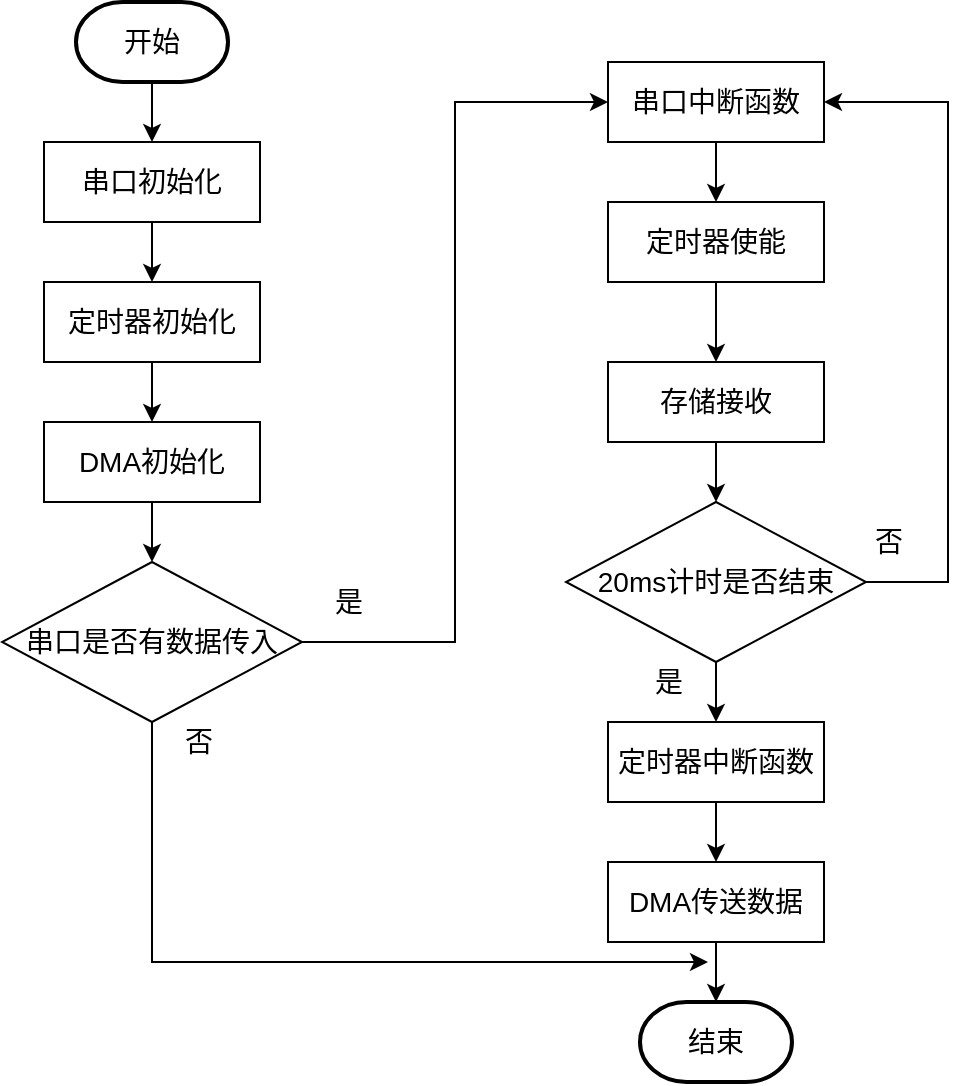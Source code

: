 <mxfile version="14.7.3" type="github">
  <diagram id="xgVH232hC9hubAoDvVCa" name="第 1 页">
    <mxGraphModel dx="1038" dy="492" grid="1" gridSize="10" guides="1" tooltips="1" connect="1" arrows="1" fold="1" page="1" pageScale="1" pageWidth="1169" pageHeight="827" math="0" shadow="0">
      <root>
        <mxCell id="0" />
        <mxCell id="1" parent="0" />
        <mxCell id="RYFiY0b2f_YgLSgg0vu_-1" style="edgeStyle=orthogonalEdgeStyle;rounded=0;orthogonalLoop=1;jettySize=auto;html=1;exitX=0.5;exitY=1;exitDx=0;exitDy=0;exitPerimeter=0;entryX=0.5;entryY=0;entryDx=0;entryDy=0;" edge="1" parent="1" source="RYFiY0b2f_YgLSgg0vu_-2" target="RYFiY0b2f_YgLSgg0vu_-3">
          <mxGeometry relative="1" as="geometry" />
        </mxCell>
        <mxCell id="RYFiY0b2f_YgLSgg0vu_-2" value="&lt;font style=&quot;font-size: 14px&quot;&gt;开始&lt;/font&gt;" style="strokeWidth=2;html=1;shape=mxgraph.flowchart.terminator;whiteSpace=wrap;" vertex="1" parent="1">
          <mxGeometry x="364" y="110" width="76" height="40" as="geometry" />
        </mxCell>
        <mxCell id="RYFiY0b2f_YgLSgg0vu_-14" style="edgeStyle=orthogonalEdgeStyle;rounded=0;orthogonalLoop=1;jettySize=auto;html=1;exitX=0.5;exitY=1;exitDx=0;exitDy=0;entryX=0.5;entryY=0;entryDx=0;entryDy=0;" edge="1" parent="1" source="RYFiY0b2f_YgLSgg0vu_-3" target="RYFiY0b2f_YgLSgg0vu_-4">
          <mxGeometry relative="1" as="geometry" />
        </mxCell>
        <mxCell id="RYFiY0b2f_YgLSgg0vu_-3" value="&lt;font style=&quot;font-size: 14px&quot;&gt;串口初始化&lt;/font&gt;" style="rounded=0;whiteSpace=wrap;html=1;" vertex="1" parent="1">
          <mxGeometry x="348" y="180" width="108" height="40" as="geometry" />
        </mxCell>
        <mxCell id="RYFiY0b2f_YgLSgg0vu_-15" style="edgeStyle=orthogonalEdgeStyle;rounded=0;orthogonalLoop=1;jettySize=auto;html=1;exitX=0.5;exitY=1;exitDx=0;exitDy=0;entryX=0.5;entryY=0;entryDx=0;entryDy=0;" edge="1" parent="1" source="RYFiY0b2f_YgLSgg0vu_-4" target="RYFiY0b2f_YgLSgg0vu_-5">
          <mxGeometry relative="1" as="geometry" />
        </mxCell>
        <mxCell id="RYFiY0b2f_YgLSgg0vu_-4" value="&lt;font style=&quot;font-size: 14px&quot;&gt;定时器初始化&lt;/font&gt;" style="rounded=0;whiteSpace=wrap;html=1;" vertex="1" parent="1">
          <mxGeometry x="348" y="250" width="108" height="40" as="geometry" />
        </mxCell>
        <mxCell id="RYFiY0b2f_YgLSgg0vu_-16" style="edgeStyle=orthogonalEdgeStyle;rounded=0;orthogonalLoop=1;jettySize=auto;html=1;exitX=0.5;exitY=1;exitDx=0;exitDy=0;entryX=0.5;entryY=0;entryDx=0;entryDy=0;" edge="1" parent="1" source="RYFiY0b2f_YgLSgg0vu_-5" target="RYFiY0b2f_YgLSgg0vu_-6">
          <mxGeometry relative="1" as="geometry" />
        </mxCell>
        <mxCell id="RYFiY0b2f_YgLSgg0vu_-5" value="&lt;font style=&quot;font-size: 14px&quot;&gt;DMA初始化&lt;/font&gt;" style="rounded=0;whiteSpace=wrap;html=1;" vertex="1" parent="1">
          <mxGeometry x="348" y="320" width="108" height="40" as="geometry" />
        </mxCell>
        <mxCell id="RYFiY0b2f_YgLSgg0vu_-17" style="edgeStyle=orthogonalEdgeStyle;rounded=0;orthogonalLoop=1;jettySize=auto;html=1;exitX=1;exitY=0.5;exitDx=0;exitDy=0;entryX=0;entryY=0.5;entryDx=0;entryDy=0;" edge="1" parent="1" source="RYFiY0b2f_YgLSgg0vu_-6" target="RYFiY0b2f_YgLSgg0vu_-7">
          <mxGeometry relative="1" as="geometry" />
        </mxCell>
        <mxCell id="RYFiY0b2f_YgLSgg0vu_-24" style="edgeStyle=orthogonalEdgeStyle;rounded=0;orthogonalLoop=1;jettySize=auto;html=1;exitX=0.5;exitY=1;exitDx=0;exitDy=0;" edge="1" parent="1" source="RYFiY0b2f_YgLSgg0vu_-6">
          <mxGeometry relative="1" as="geometry">
            <mxPoint x="680" y="590" as="targetPoint" />
            <Array as="points">
              <mxPoint x="402" y="590" />
            </Array>
          </mxGeometry>
        </mxCell>
        <mxCell id="RYFiY0b2f_YgLSgg0vu_-6" value="&lt;font style=&quot;font-size: 14px&quot;&gt;串口是否有数据传入&lt;/font&gt;" style="rhombus;whiteSpace=wrap;html=1;" vertex="1" parent="1">
          <mxGeometry x="327" y="390" width="150" height="80" as="geometry" />
        </mxCell>
        <mxCell id="RYFiY0b2f_YgLSgg0vu_-18" style="edgeStyle=orthogonalEdgeStyle;rounded=0;orthogonalLoop=1;jettySize=auto;html=1;exitX=0.5;exitY=1;exitDx=0;exitDy=0;entryX=0.5;entryY=0;entryDx=0;entryDy=0;" edge="1" parent="1" source="RYFiY0b2f_YgLSgg0vu_-7" target="RYFiY0b2f_YgLSgg0vu_-8">
          <mxGeometry relative="1" as="geometry" />
        </mxCell>
        <mxCell id="RYFiY0b2f_YgLSgg0vu_-7" value="&lt;font style=&quot;font-size: 14px&quot;&gt;串口中断函数&lt;/font&gt;" style="rounded=0;whiteSpace=wrap;html=1;" vertex="1" parent="1">
          <mxGeometry x="630" y="140" width="108" height="40" as="geometry" />
        </mxCell>
        <mxCell id="RYFiY0b2f_YgLSgg0vu_-19" style="edgeStyle=orthogonalEdgeStyle;rounded=0;orthogonalLoop=1;jettySize=auto;html=1;exitX=0.5;exitY=1;exitDx=0;exitDy=0;entryX=0.5;entryY=0;entryDx=0;entryDy=0;" edge="1" parent="1" source="RYFiY0b2f_YgLSgg0vu_-8" target="RYFiY0b2f_YgLSgg0vu_-9">
          <mxGeometry relative="1" as="geometry" />
        </mxCell>
        <mxCell id="RYFiY0b2f_YgLSgg0vu_-8" value="&lt;font style=&quot;font-size: 14px&quot;&gt;定时器使能&lt;/font&gt;" style="rounded=0;whiteSpace=wrap;html=1;" vertex="1" parent="1">
          <mxGeometry x="630" y="210" width="108" height="40" as="geometry" />
        </mxCell>
        <mxCell id="RYFiY0b2f_YgLSgg0vu_-20" style="edgeStyle=orthogonalEdgeStyle;rounded=0;orthogonalLoop=1;jettySize=auto;html=1;exitX=0.5;exitY=1;exitDx=0;exitDy=0;entryX=0.5;entryY=0;entryDx=0;entryDy=0;" edge="1" parent="1" source="RYFiY0b2f_YgLSgg0vu_-9" target="RYFiY0b2f_YgLSgg0vu_-10">
          <mxGeometry relative="1" as="geometry" />
        </mxCell>
        <mxCell id="RYFiY0b2f_YgLSgg0vu_-9" value="&lt;font style=&quot;font-size: 14px&quot;&gt;存储接收&lt;/font&gt;" style="rounded=0;whiteSpace=wrap;html=1;" vertex="1" parent="1">
          <mxGeometry x="630" y="290" width="108" height="40" as="geometry" />
        </mxCell>
        <mxCell id="RYFiY0b2f_YgLSgg0vu_-21" style="edgeStyle=orthogonalEdgeStyle;rounded=0;orthogonalLoop=1;jettySize=auto;html=1;exitX=0.5;exitY=1;exitDx=0;exitDy=0;entryX=0.5;entryY=0;entryDx=0;entryDy=0;" edge="1" parent="1" source="RYFiY0b2f_YgLSgg0vu_-10" target="RYFiY0b2f_YgLSgg0vu_-11">
          <mxGeometry relative="1" as="geometry" />
        </mxCell>
        <mxCell id="RYFiY0b2f_YgLSgg0vu_-28" style="edgeStyle=orthogonalEdgeStyle;rounded=0;orthogonalLoop=1;jettySize=auto;html=1;exitX=1;exitY=0.5;exitDx=0;exitDy=0;entryX=1;entryY=0.5;entryDx=0;entryDy=0;" edge="1" parent="1" source="RYFiY0b2f_YgLSgg0vu_-10" target="RYFiY0b2f_YgLSgg0vu_-7">
          <mxGeometry relative="1" as="geometry">
            <Array as="points">
              <mxPoint x="800" y="400" />
              <mxPoint x="800" y="160" />
            </Array>
          </mxGeometry>
        </mxCell>
        <mxCell id="RYFiY0b2f_YgLSgg0vu_-10" value="&lt;font style=&quot;font-size: 14px&quot;&gt;20ms计时是否结束&lt;/font&gt;" style="rhombus;whiteSpace=wrap;html=1;" vertex="1" parent="1">
          <mxGeometry x="609" y="360" width="150" height="80" as="geometry" />
        </mxCell>
        <mxCell id="RYFiY0b2f_YgLSgg0vu_-22" style="edgeStyle=orthogonalEdgeStyle;rounded=0;orthogonalLoop=1;jettySize=auto;html=1;exitX=0.5;exitY=1;exitDx=0;exitDy=0;entryX=0.5;entryY=0;entryDx=0;entryDy=0;" edge="1" parent="1" source="RYFiY0b2f_YgLSgg0vu_-11" target="RYFiY0b2f_YgLSgg0vu_-12">
          <mxGeometry relative="1" as="geometry" />
        </mxCell>
        <mxCell id="RYFiY0b2f_YgLSgg0vu_-11" value="&lt;font style=&quot;font-size: 14px&quot;&gt;定时器中断函数&lt;/font&gt;" style="rounded=0;whiteSpace=wrap;html=1;" vertex="1" parent="1">
          <mxGeometry x="630" y="470" width="108" height="40" as="geometry" />
        </mxCell>
        <mxCell id="RYFiY0b2f_YgLSgg0vu_-23" style="edgeStyle=orthogonalEdgeStyle;rounded=0;orthogonalLoop=1;jettySize=auto;html=1;exitX=0.5;exitY=1;exitDx=0;exitDy=0;entryX=0.5;entryY=0;entryDx=0;entryDy=0;entryPerimeter=0;" edge="1" parent="1" source="RYFiY0b2f_YgLSgg0vu_-12" target="RYFiY0b2f_YgLSgg0vu_-13">
          <mxGeometry relative="1" as="geometry" />
        </mxCell>
        <mxCell id="RYFiY0b2f_YgLSgg0vu_-12" value="&lt;font style=&quot;font-size: 14px&quot;&gt;DMA传送数据&lt;/font&gt;" style="rounded=0;whiteSpace=wrap;html=1;" vertex="1" parent="1">
          <mxGeometry x="630" y="540" width="108" height="40" as="geometry" />
        </mxCell>
        <mxCell id="RYFiY0b2f_YgLSgg0vu_-13" value="&lt;font style=&quot;font-size: 14px&quot;&gt;结束&lt;br&gt;&lt;/font&gt;" style="strokeWidth=2;html=1;shape=mxgraph.flowchart.terminator;whiteSpace=wrap;" vertex="1" parent="1">
          <mxGeometry x="646" y="610" width="76" height="40" as="geometry" />
        </mxCell>
        <mxCell id="RYFiY0b2f_YgLSgg0vu_-25" value="&lt;font style=&quot;font-size: 14px&quot;&gt;是&lt;/font&gt;" style="text;html=1;align=center;verticalAlign=middle;resizable=0;points=[];autosize=1;strokeColor=none;" vertex="1" parent="1">
          <mxGeometry x="485" y="400" width="30" height="20" as="geometry" />
        </mxCell>
        <mxCell id="RYFiY0b2f_YgLSgg0vu_-26" value="&lt;font style=&quot;font-size: 14px&quot;&gt;否&lt;/font&gt;" style="text;html=1;align=center;verticalAlign=middle;resizable=0;points=[];autosize=1;strokeColor=none;" vertex="1" parent="1">
          <mxGeometry x="410" y="470" width="30" height="20" as="geometry" />
        </mxCell>
        <mxCell id="RYFiY0b2f_YgLSgg0vu_-27" value="&lt;font style=&quot;font-size: 14px&quot;&gt;是&lt;/font&gt;" style="text;html=1;align=center;verticalAlign=middle;resizable=0;points=[];autosize=1;strokeColor=none;" vertex="1" parent="1">
          <mxGeometry x="645" y="440" width="30" height="20" as="geometry" />
        </mxCell>
        <mxCell id="RYFiY0b2f_YgLSgg0vu_-29" value="&lt;font style=&quot;font-size: 14px&quot;&gt;否&lt;/font&gt;" style="text;html=1;align=center;verticalAlign=middle;resizable=0;points=[];autosize=1;strokeColor=none;" vertex="1" parent="1">
          <mxGeometry x="755" y="370" width="30" height="20" as="geometry" />
        </mxCell>
      </root>
    </mxGraphModel>
  </diagram>
</mxfile>
